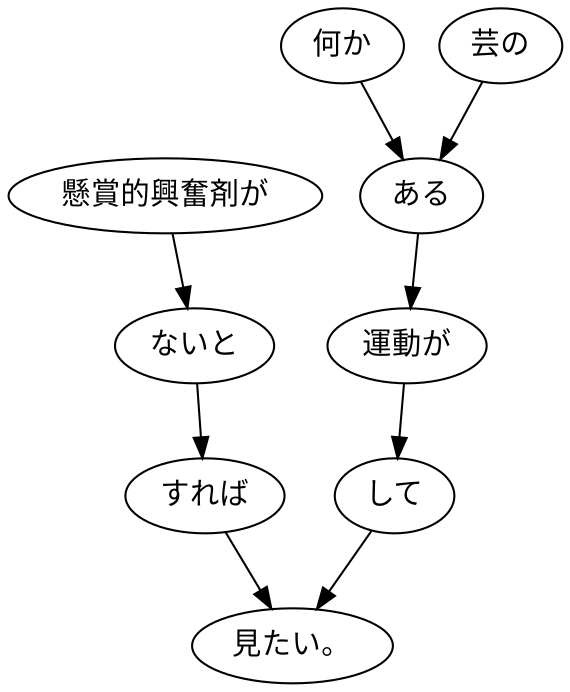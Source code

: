 digraph graph3954 {
	node0 [label="懸賞的興奮剤が"];
	node1 [label="ないと"];
	node2 [label="すれば"];
	node3 [label="何か"];
	node4 [label="芸の"];
	node5 [label="ある"];
	node6 [label="運動が"];
	node7 [label="して"];
	node8 [label="見たい。"];
	node0 -> node1;
	node1 -> node2;
	node2 -> node8;
	node3 -> node5;
	node4 -> node5;
	node5 -> node6;
	node6 -> node7;
	node7 -> node8;
}
